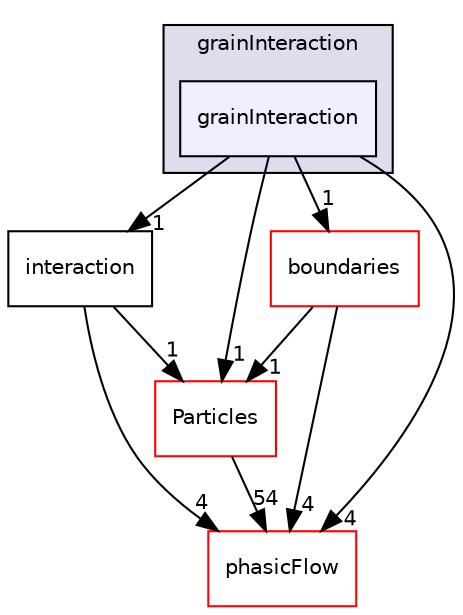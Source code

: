 digraph "src/Interaction/grainInteraction/grainInteraction" {
  compound=true
  node [ fontsize="10", fontname="Helvetica"];
  edge [ labelfontsize="10", labelfontname="Helvetica"];
  subgraph clusterdir_df5f4053b4d1b4521befd225c0b9e8d5 {
    graph [ bgcolor="#ddddee", pencolor="black", label="grainInteraction" fontname="Helvetica", fontsize="10", URL="dir_df5f4053b4d1b4521befd225c0b9e8d5.html"]
  dir_57c19e6e27e5d61194f8edd0d6775727 [shape=box, label="grainInteraction", style="filled", fillcolor="#eeeeff", pencolor="black", URL="dir_57c19e6e27e5d61194f8edd0d6775727.html"];
  }
  dir_861fd9684e4ba65de04f79c947f36cae [shape=box label="interaction" URL="dir_861fd9684e4ba65de04f79c947f36cae.html"];
  dir_0c9c27ba3440783510b698affb2e2d63 [shape=box label="boundaries" fillcolor="white" style="filled" color="red" URL="dir_0c9c27ba3440783510b698affb2e2d63.html"];
  dir_cd7a5046d028e114fc17b2ebc2bd02d2 [shape=box label="phasicFlow" fillcolor="white" style="filled" color="red" URL="dir_cd7a5046d028e114fc17b2ebc2bd02d2.html"];
  dir_9e72493e858003bd3d74a55a2aedd075 [shape=box label="Particles" fillcolor="white" style="filled" color="red" URL="dir_9e72493e858003bd3d74a55a2aedd075.html"];
  dir_861fd9684e4ba65de04f79c947f36cae->dir_cd7a5046d028e114fc17b2ebc2bd02d2 [headlabel="4", labeldistance=1.5 headhref="dir_000044_000031.html"];
  dir_861fd9684e4ba65de04f79c947f36cae->dir_9e72493e858003bd3d74a55a2aedd075 [headlabel="1", labeldistance=1.5 headhref="dir_000044_000063.html"];
  dir_0c9c27ba3440783510b698affb2e2d63->dir_cd7a5046d028e114fc17b2ebc2bd02d2 [headlabel="4", labeldistance=1.5 headhref="dir_000036_000031.html"];
  dir_0c9c27ba3440783510b698affb2e2d63->dir_9e72493e858003bd3d74a55a2aedd075 [headlabel="1", labeldistance=1.5 headhref="dir_000036_000063.html"];
  dir_9e72493e858003bd3d74a55a2aedd075->dir_cd7a5046d028e114fc17b2ebc2bd02d2 [headlabel="54", labeldistance=1.5 headhref="dir_000063_000031.html"];
  dir_57c19e6e27e5d61194f8edd0d6775727->dir_861fd9684e4ba65de04f79c947f36cae [headlabel="1", labeldistance=1.5 headhref="dir_000042_000044.html"];
  dir_57c19e6e27e5d61194f8edd0d6775727->dir_0c9c27ba3440783510b698affb2e2d63 [headlabel="1", labeldistance=1.5 headhref="dir_000042_000036.html"];
  dir_57c19e6e27e5d61194f8edd0d6775727->dir_cd7a5046d028e114fc17b2ebc2bd02d2 [headlabel="4", labeldistance=1.5 headhref="dir_000042_000031.html"];
  dir_57c19e6e27e5d61194f8edd0d6775727->dir_9e72493e858003bd3d74a55a2aedd075 [headlabel="1", labeldistance=1.5 headhref="dir_000042_000063.html"];
}
